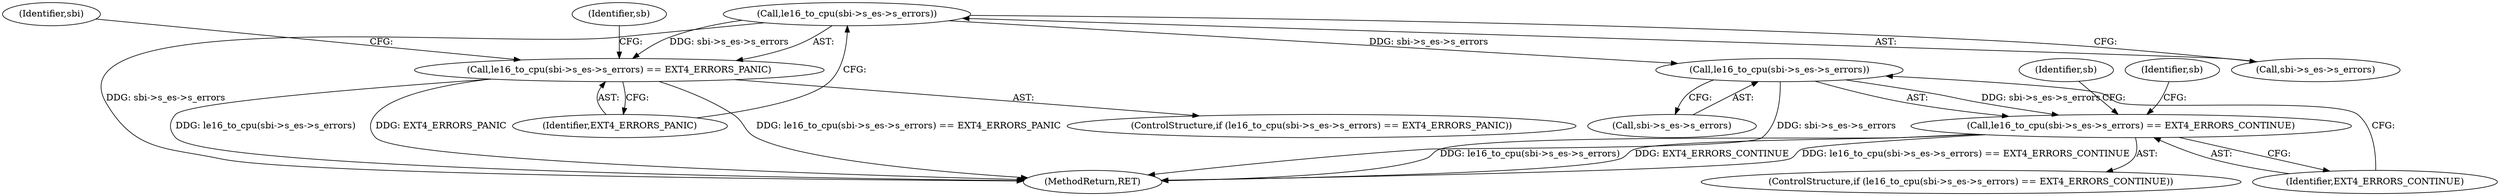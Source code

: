 digraph "0_linux_0449641130f5652b344ef6fa39fa019d7e94660a@pointer" {
"1000433" [label="(Call,le16_to_cpu(sbi->s_es->s_errors))"];
"1000432" [label="(Call,le16_to_cpu(sbi->s_es->s_errors) == EXT4_ERRORS_PANIC)"];
"1000446" [label="(Call,le16_to_cpu(sbi->s_es->s_errors))"];
"1000445" [label="(Call,le16_to_cpu(sbi->s_es->s_errors) == EXT4_ERRORS_CONTINUE)"];
"1000445" [label="(Call,le16_to_cpu(sbi->s_es->s_errors) == EXT4_ERRORS_CONTINUE)"];
"1002227" [label="(MethodReturn,RET)"];
"1000444" [label="(ControlStructure,if (le16_to_cpu(sbi->s_es->s_errors) == EXT4_ERRORS_CONTINUE))"];
"1000441" [label="(Identifier,sb)"];
"1000432" [label="(Call,le16_to_cpu(sbi->s_es->s_errors) == EXT4_ERRORS_PANIC)"];
"1000433" [label="(Call,le16_to_cpu(sbi->s_es->s_errors))"];
"1000449" [label="(Identifier,sbi)"];
"1000431" [label="(ControlStructure,if (le16_to_cpu(sbi->s_es->s_errors) == EXT4_ERRORS_PANIC))"];
"1000447" [label="(Call,sbi->s_es->s_errors)"];
"1000452" [label="(Identifier,EXT4_ERRORS_CONTINUE)"];
"1000454" [label="(Identifier,sb)"];
"1000458" [label="(Identifier,sb)"];
"1000446" [label="(Call,le16_to_cpu(sbi->s_es->s_errors))"];
"1000434" [label="(Call,sbi->s_es->s_errors)"];
"1000439" [label="(Identifier,EXT4_ERRORS_PANIC)"];
"1000433" -> "1000432"  [label="AST: "];
"1000433" -> "1000434"  [label="CFG: "];
"1000434" -> "1000433"  [label="AST: "];
"1000439" -> "1000433"  [label="CFG: "];
"1000433" -> "1002227"  [label="DDG: sbi->s_es->s_errors"];
"1000433" -> "1000432"  [label="DDG: sbi->s_es->s_errors"];
"1000433" -> "1000446"  [label="DDG: sbi->s_es->s_errors"];
"1000432" -> "1000431"  [label="AST: "];
"1000432" -> "1000439"  [label="CFG: "];
"1000439" -> "1000432"  [label="AST: "];
"1000441" -> "1000432"  [label="CFG: "];
"1000449" -> "1000432"  [label="CFG: "];
"1000432" -> "1002227"  [label="DDG: le16_to_cpu(sbi->s_es->s_errors) == EXT4_ERRORS_PANIC"];
"1000432" -> "1002227"  [label="DDG: le16_to_cpu(sbi->s_es->s_errors)"];
"1000432" -> "1002227"  [label="DDG: EXT4_ERRORS_PANIC"];
"1000446" -> "1000445"  [label="AST: "];
"1000446" -> "1000447"  [label="CFG: "];
"1000447" -> "1000446"  [label="AST: "];
"1000452" -> "1000446"  [label="CFG: "];
"1000446" -> "1002227"  [label="DDG: sbi->s_es->s_errors"];
"1000446" -> "1000445"  [label="DDG: sbi->s_es->s_errors"];
"1000445" -> "1000444"  [label="AST: "];
"1000445" -> "1000452"  [label="CFG: "];
"1000452" -> "1000445"  [label="AST: "];
"1000454" -> "1000445"  [label="CFG: "];
"1000458" -> "1000445"  [label="CFG: "];
"1000445" -> "1002227"  [label="DDG: le16_to_cpu(sbi->s_es->s_errors)"];
"1000445" -> "1002227"  [label="DDG: EXT4_ERRORS_CONTINUE"];
"1000445" -> "1002227"  [label="DDG: le16_to_cpu(sbi->s_es->s_errors) == EXT4_ERRORS_CONTINUE"];
}
